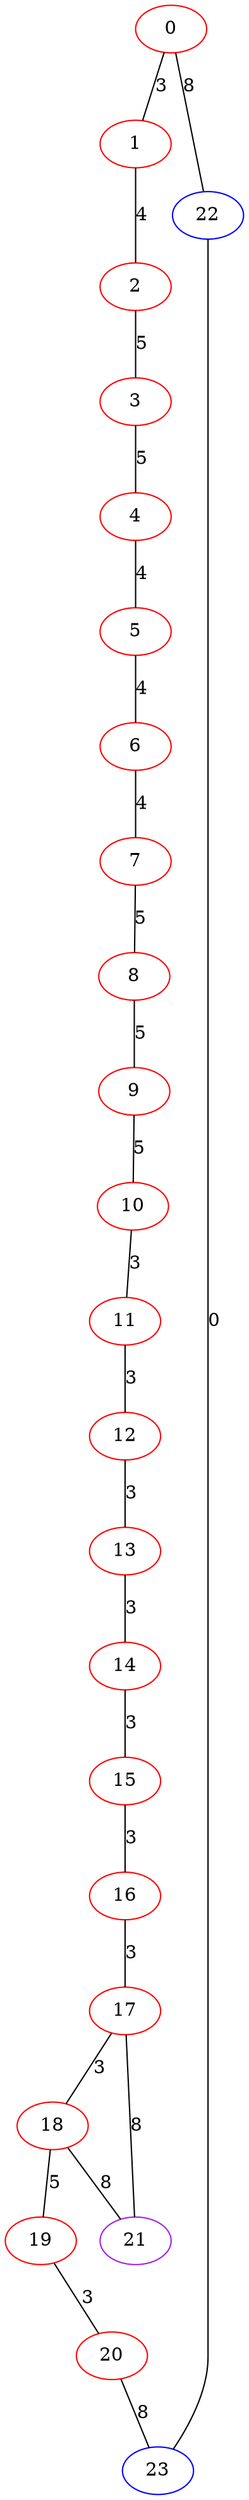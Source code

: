 graph "" {
0 [color=red, weight=1];
1 [color=red, weight=1];
2 [color=red, weight=1];
3 [color=red, weight=1];
4 [color=red, weight=1];
5 [color=red, weight=1];
6 [color=red, weight=1];
7 [color=red, weight=1];
8 [color=red, weight=1];
9 [color=red, weight=1];
10 [color=red, weight=1];
11 [color=red, weight=1];
12 [color=red, weight=1];
13 [color=red, weight=1];
14 [color=red, weight=1];
15 [color=red, weight=1];
16 [color=red, weight=1];
17 [color=red, weight=1];
18 [color=red, weight=1];
19 [color=red, weight=1];
20 [color=red, weight=1];
21 [color=purple, weight=4];
22 [color=blue, weight=3];
23 [color=blue, weight=3];
0 -- 1  [key=0, label=3];
0 -- 22  [key=0, label=8];
1 -- 2  [key=0, label=4];
2 -- 3  [key=0, label=5];
3 -- 4  [key=0, label=5];
4 -- 5  [key=0, label=4];
5 -- 6  [key=0, label=4];
6 -- 7  [key=0, label=4];
7 -- 8  [key=0, label=5];
8 -- 9  [key=0, label=5];
9 -- 10  [key=0, label=5];
10 -- 11  [key=0, label=3];
11 -- 12  [key=0, label=3];
12 -- 13  [key=0, label=3];
13 -- 14  [key=0, label=3];
14 -- 15  [key=0, label=3];
15 -- 16  [key=0, label=3];
16 -- 17  [key=0, label=3];
17 -- 18  [key=0, label=3];
17 -- 21  [key=0, label=8];
18 -- 19  [key=0, label=5];
18 -- 21  [key=0, label=8];
19 -- 20  [key=0, label=3];
20 -- 23  [key=0, label=8];
22 -- 23  [key=0, label=0];
}
